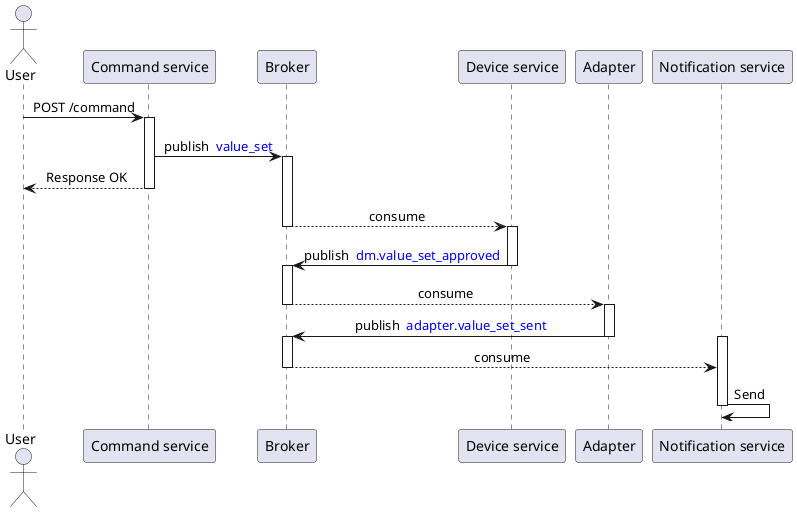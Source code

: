 @startuml
actor User
participant "Command service"
participant "Broker"
participant "Device service"
participant "Adapter"
participant "Notification service"
skinparam defaultTextAlignment center
skinparam sequenceMessageAlign center

User -> "Command service" : POST /command
Activate "Command service"
||7||
"Command service" -> Broker : publish <font color=blue> value_set


Activate Broker
"Command service" --> User : Response OK
Deactivate "Command service"
||7||
Broker --> "Device service" : consume
Deactivate Broker
Activate "Device service"
||7||
"Device service" -> Broker :  publish <font color=blue> dm.value_set_approved

Deactivate "Device service"
||7||
Activate Broker
Broker --> "Adapter" : consume
Deactivate Broker
Activate Adapter
"Adapter" -> Broker :  publish <font color=blue> adapter.value_set_sent
Deactivate Adapter

Activate Broker
Activate "Notification service"
Broker --> "Notification service" : consume
Deactivate Broker

"Notification service" -> "Notification service" : Send
Deactivate "Notification service"
@enduml